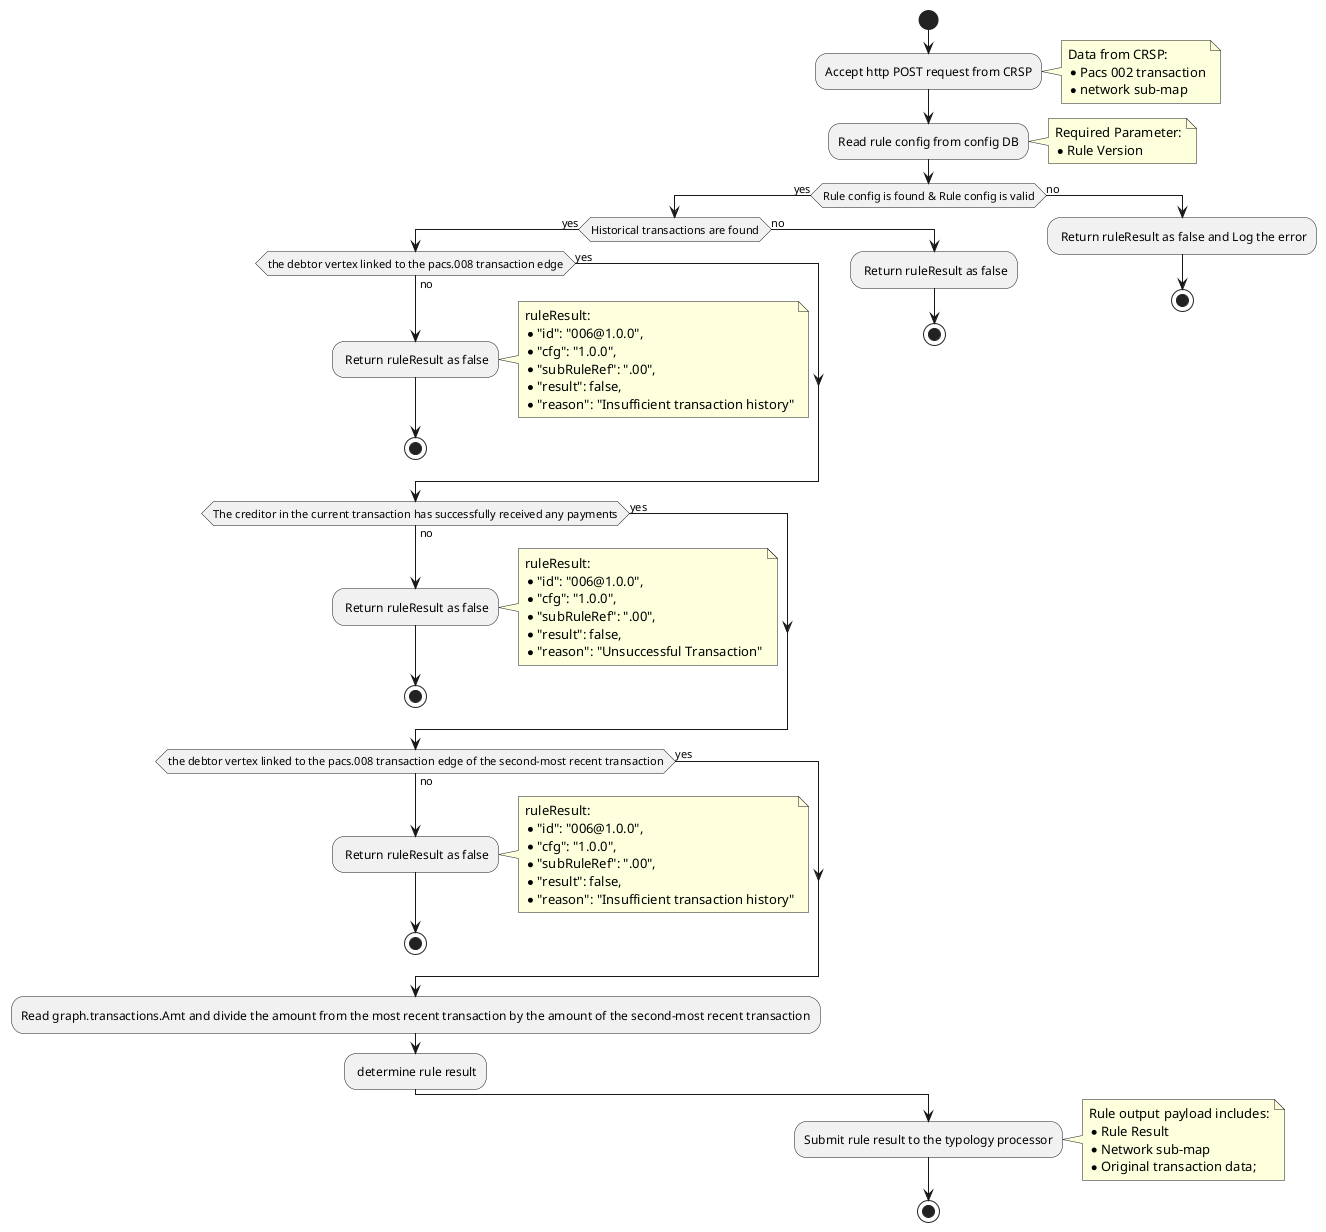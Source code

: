 @startuml
start
:Accept http POST request from CRSP;
 note right
            Data from CRSP:
            * Pacs 002 transaction
            * network sub-map
        end note
:Read rule config from config DB;
 note right
            Required Parameter:
            * Rule Version
        end note
if (Rule config is found & Rule config is valid) then (yes)
  if (Historical transactions are found) then (yes)
   if (the debtor vertex linked to the pacs.008 transaction edge) then (yes)
   else (no)
   : Return ruleResult as false;
    note right
            ruleResult:
            * "id": "006@1.0.0",
            * "cfg": "1.0.0",
            * "subRuleRef": ".00",
            * "result": false,
            * "reason": "Insufficient transaction history"
        end note
   stop
   
  endif
  if (The creditor in the current transaction has successfully received any payments) then (yes)
   else (no)
   : Return ruleResult as false;
   note right
            ruleResult:
            * "id": "006@1.0.0",
            * "cfg": "1.0.0",
            * "subRuleRef": ".00",
            * "result": false,
            * "reason": "Unsuccessful Transaction"
        end note
   stop
  endif
  if (the debtor vertex linked to the pacs.008 transaction edge of the second-most recent transaction) then (yes)
   else (no)
   : Return ruleResult as false;
   note right
            ruleResult:
            * "id": "006@1.0.0",
            * "cfg": "1.0.0",
            * "subRuleRef": ".00",
            * "result": false,
            * "reason": "Insufficient transaction history"
        end note
   stop
  endif
  
  :Read graph.transactions.Amt and divide the amount from the most recent transaction by the amount of the second-most recent transaction;
   : determine rule result;
  else (no)
   : Return ruleResult as false;
   stop
  endif
else (no)
  : Return ruleResult as false and Log the error;
  stop
endif
:Submit rule result to the typology processor;
note right
    Rule output payload includes:
    * Rule Result
    * Network sub-map
    * Original transaction data;
end note
stop
@enduml
